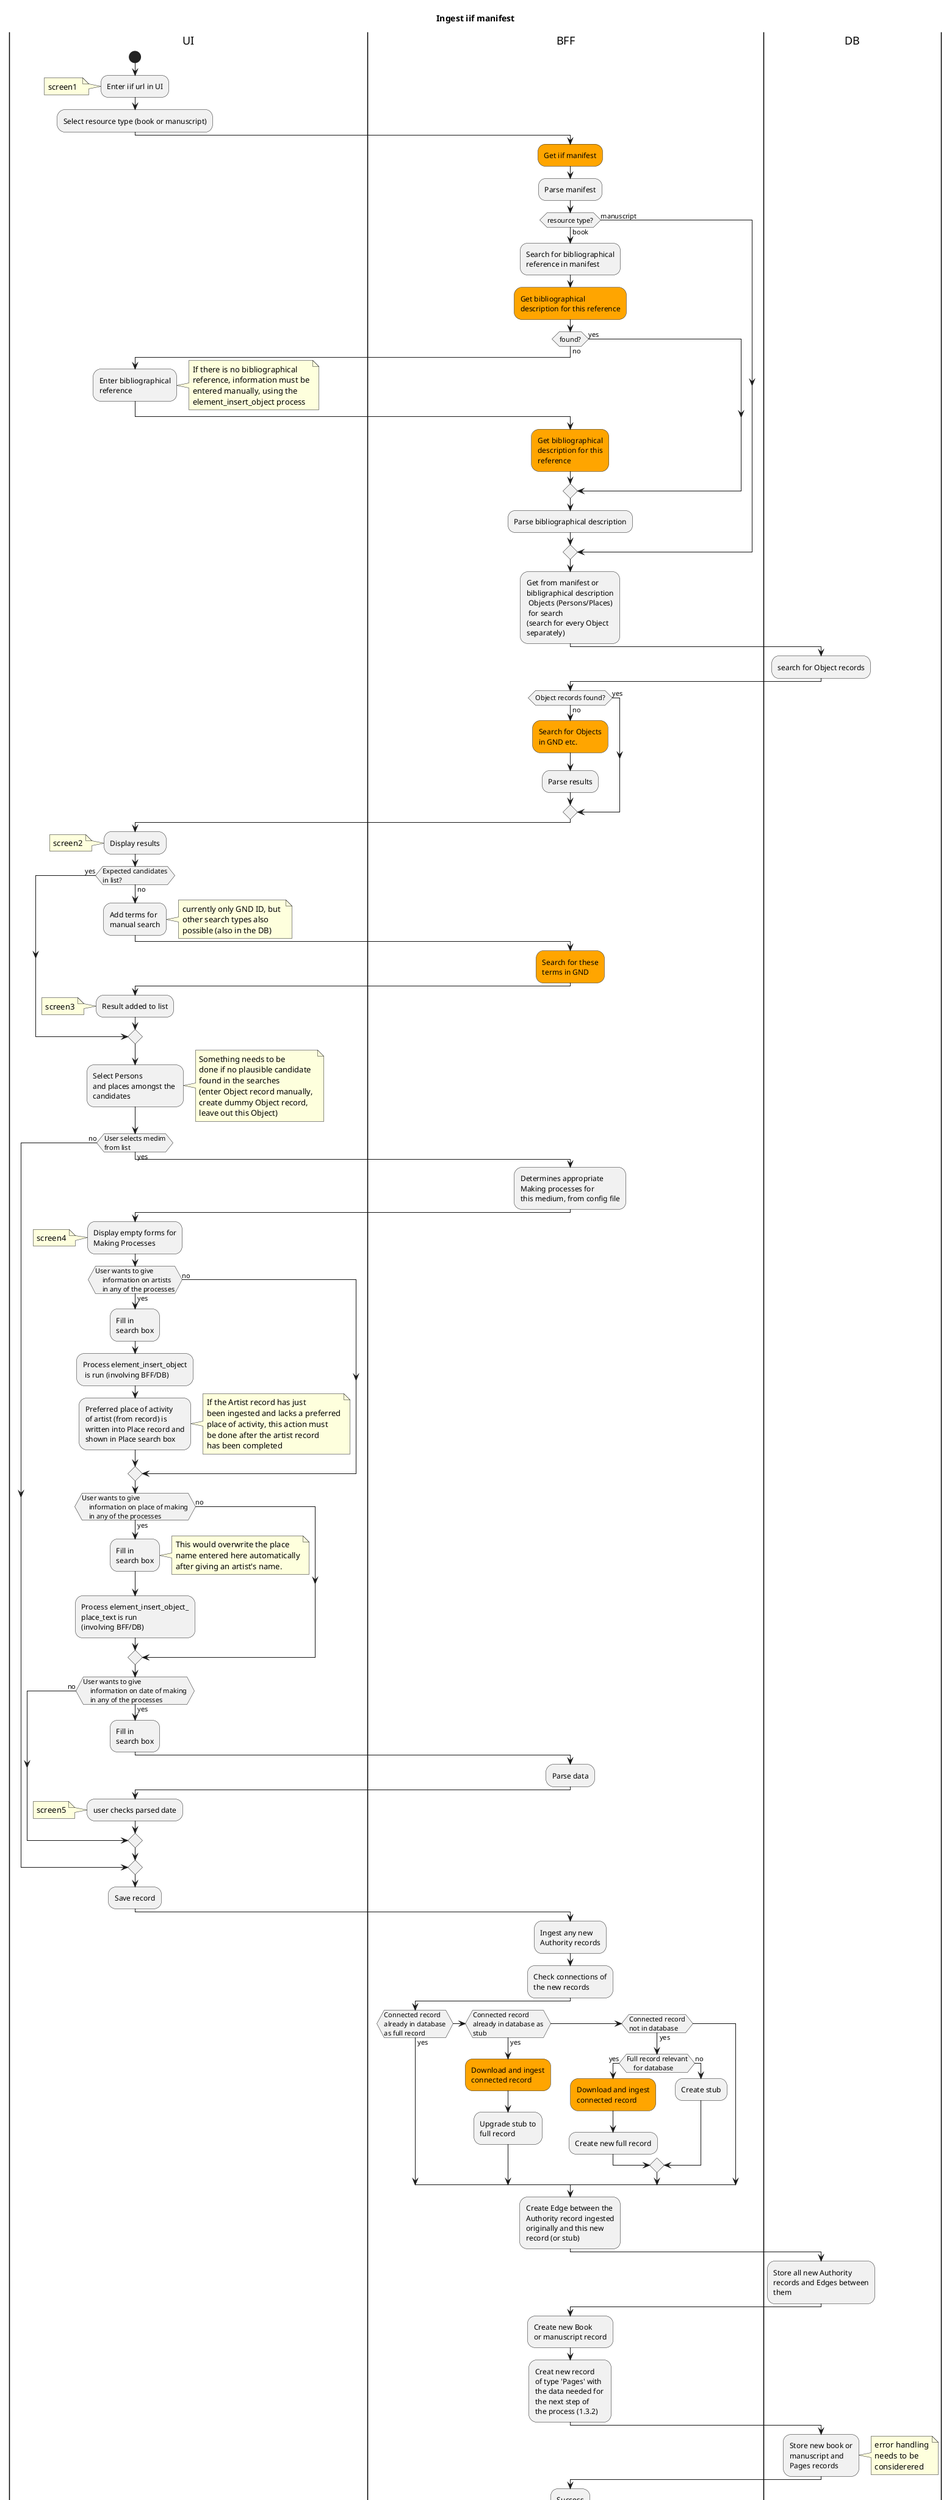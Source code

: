 @startuml ingest_books_step1
title Ingest iif manifest
|UI|
start
:Enter iif url in UI;
note left
screen1 
end note
:Select resource type (book or manuscript);
|BFF|
#orange:Get iif manifest; 
:Parse manifest;
if (resource type?) then (manuscript)
else (book)
    :Search for bibliographical
    reference in manifest;
    #orange:Get bibliographical
    description for this reference;
    if (found?) then (yes)
    else (no)
        |UI| 
        :Enter bibliographical
        reference;
        note right
        If there is no bibliographical
        reference, information must be
        entered manually, using the
        element_insert_object process
        end note
        |BFF|
        #orange:Get bibliographical
        description for this
        reference;
    end if
    :Parse bibliographical description;
end if
:Get from manifest or
bibligraphical description
 Objects (Persons/Places)
 for search
(search for every Object
separately);
|DB|
:search for Object records;
|BFF|
if (Object records found?) then (yes)
    
else (no)
    #orange:Search for Objects 
    in GND etc.;
    :Parse results;
end if 

|UI|
:Display results;
note left
screen2
end note 
if (Expected candidates
in list?) then (yes)
else (no)
    :Add terms for
    manual search;
    note right
    currently only GND ID, but 
    other search types also 
    possible (also in the DB)
    endnote
    |BFF|
    #orange:Search for these 
    terms in GND;
    |UI|
    :Result added to list;
    note left
    screen3
    end note
endif
:Select Persons
and places amongst the 
candidates;
note right
Something needs to be 
done if no plausible candidate
found in the searches
(enter Object record manually, 
create dummy Object record,
leave out this Object)
endnote
if (User selects medim
from list) then (yes)    
    |BFF|
    :Determines appropriate
    Making processes for 
    this medium, from config file;
    |UI|
    :Display empty forms for 
    Making Processes;
    note left
    screen4
    endnote
    if (User wants to give 
    information on artists
    in any of the processes) then (yes)
        :Fill in
        search box;
        :Process element_insert_object
         is run (involving BFF/DB);
                :Preferred place of activity 
        of artist (from record) is 
        written into Place record and
        shown in Place search box;
        note right
        If the Artist record has just
        been ingested and lacks a preferred
        place of activity, this action must
        be done after the artist record
        has been completed
        end note

    else (no)
    endif
    if (User wants to give 
    information on place of making
    in any of the processes) then (yes)
        :Fill in
        search box;
        note right
        This would overwrite the place
        name entered here automatically
        after giving an artist's name.
        end note

        :Process element_insert_object_
        place_text is run
        (involving BFF/DB);
    else (no)
    endif
    if (User wants to give
    information on date of making
    in any of the processes) then (yes)
        :Fill in
        search box;
        |BFF|
        :Parse data;
        |UI|
        :user checks parsed date;
        note left
        screen5
        end note
    else (no)
    endif
else (no)
endif

:Save record;
|BFF|
:Ingest any new 
Authority records;
:Check connections of 
the new records;
if (Connected record
already in database
as full record) then (yes)
elseif (Connected record
already in database as
stub) then (yes)
    #orange:Download and ingest 
    connected record;
    :Upgrade stub to
    full record;
elseif (Connected record
not in database) then (yes)
    if (Full record relevant
    for database) then (yes)
        #orange:Download and ingest
        connected record;
        :Create new full record;
    else (no)
        :Create stub;
    end if
end if 
:Create Edge between the 
Authority record ingested
originally and this new
record (or stub);
|DB|
:Store all new Authority
records and Edges between
them;
|BFF|
:Create new Book
or manuscript record;
:Creat new record
of type 'Pages' with 
the data needed for 
the next step of 
the process (1.3.2);
|DB|
:Store new book or 
manuscript and 
Pages records;
note right
error handling
needs to be
considerered
end note
|BFF|
:Success;
|UI|
:Success;
end

@enduml